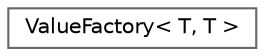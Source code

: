 digraph "类继承关系图"
{
 // LATEX_PDF_SIZE
  bgcolor="transparent";
  edge [fontname=Helvetica,fontsize=10,labelfontname=Helvetica,labelfontsize=10];
  node [fontname=Helvetica,fontsize=10,shape=box,height=0.2,width=0.4];
  rankdir="LR";
  Node0 [id="Node000000",label="ValueFactory\< T, T \>",height=0.2,width=0.4,color="grey40", fillcolor="white", style="filled",URL="$struct_value_factory_3_01_t_00_01_t_01_4.html",tooltip=" "];
}

